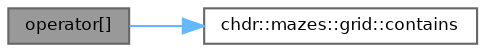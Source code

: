 digraph "operator[]"
{
 // LATEX_PDF_SIZE
  bgcolor="transparent";
  edge [fontname=Helvetica,fontsize=8,labelfontname=Helvetica,labelfontsize=8];
  node [fontname=Helvetica,fontsize=8,shape=box,height=0.2,width=0.4];
  rankdir="LR";
  Node1 [id="Node000001",label="operator[]",height=0.2,width=0.4,color="gray40", fillcolor="grey60", style="filled", fontcolor="black",tooltip="Retrieves the node at a specified index."];
  Node1 -> Node2 [id="edge1_Node000001_Node000002",color="steelblue1",style="solid",tooltip=" "];
  Node2 [id="Node000002",label="chdr::mazes::grid::contains",height=0.2,width=0.4,color="grey40", fillcolor="white", style="filled",URL="$dd/de3/classchdr_1_1mazes_1_1grid_a46e18201c09becda23eeaa0290ff1a21.html#a46e18201c09becda23eeaa0290ff1a21",tooltip="Determines whether the provided coordinate is within the bounds of the grid."];
}
